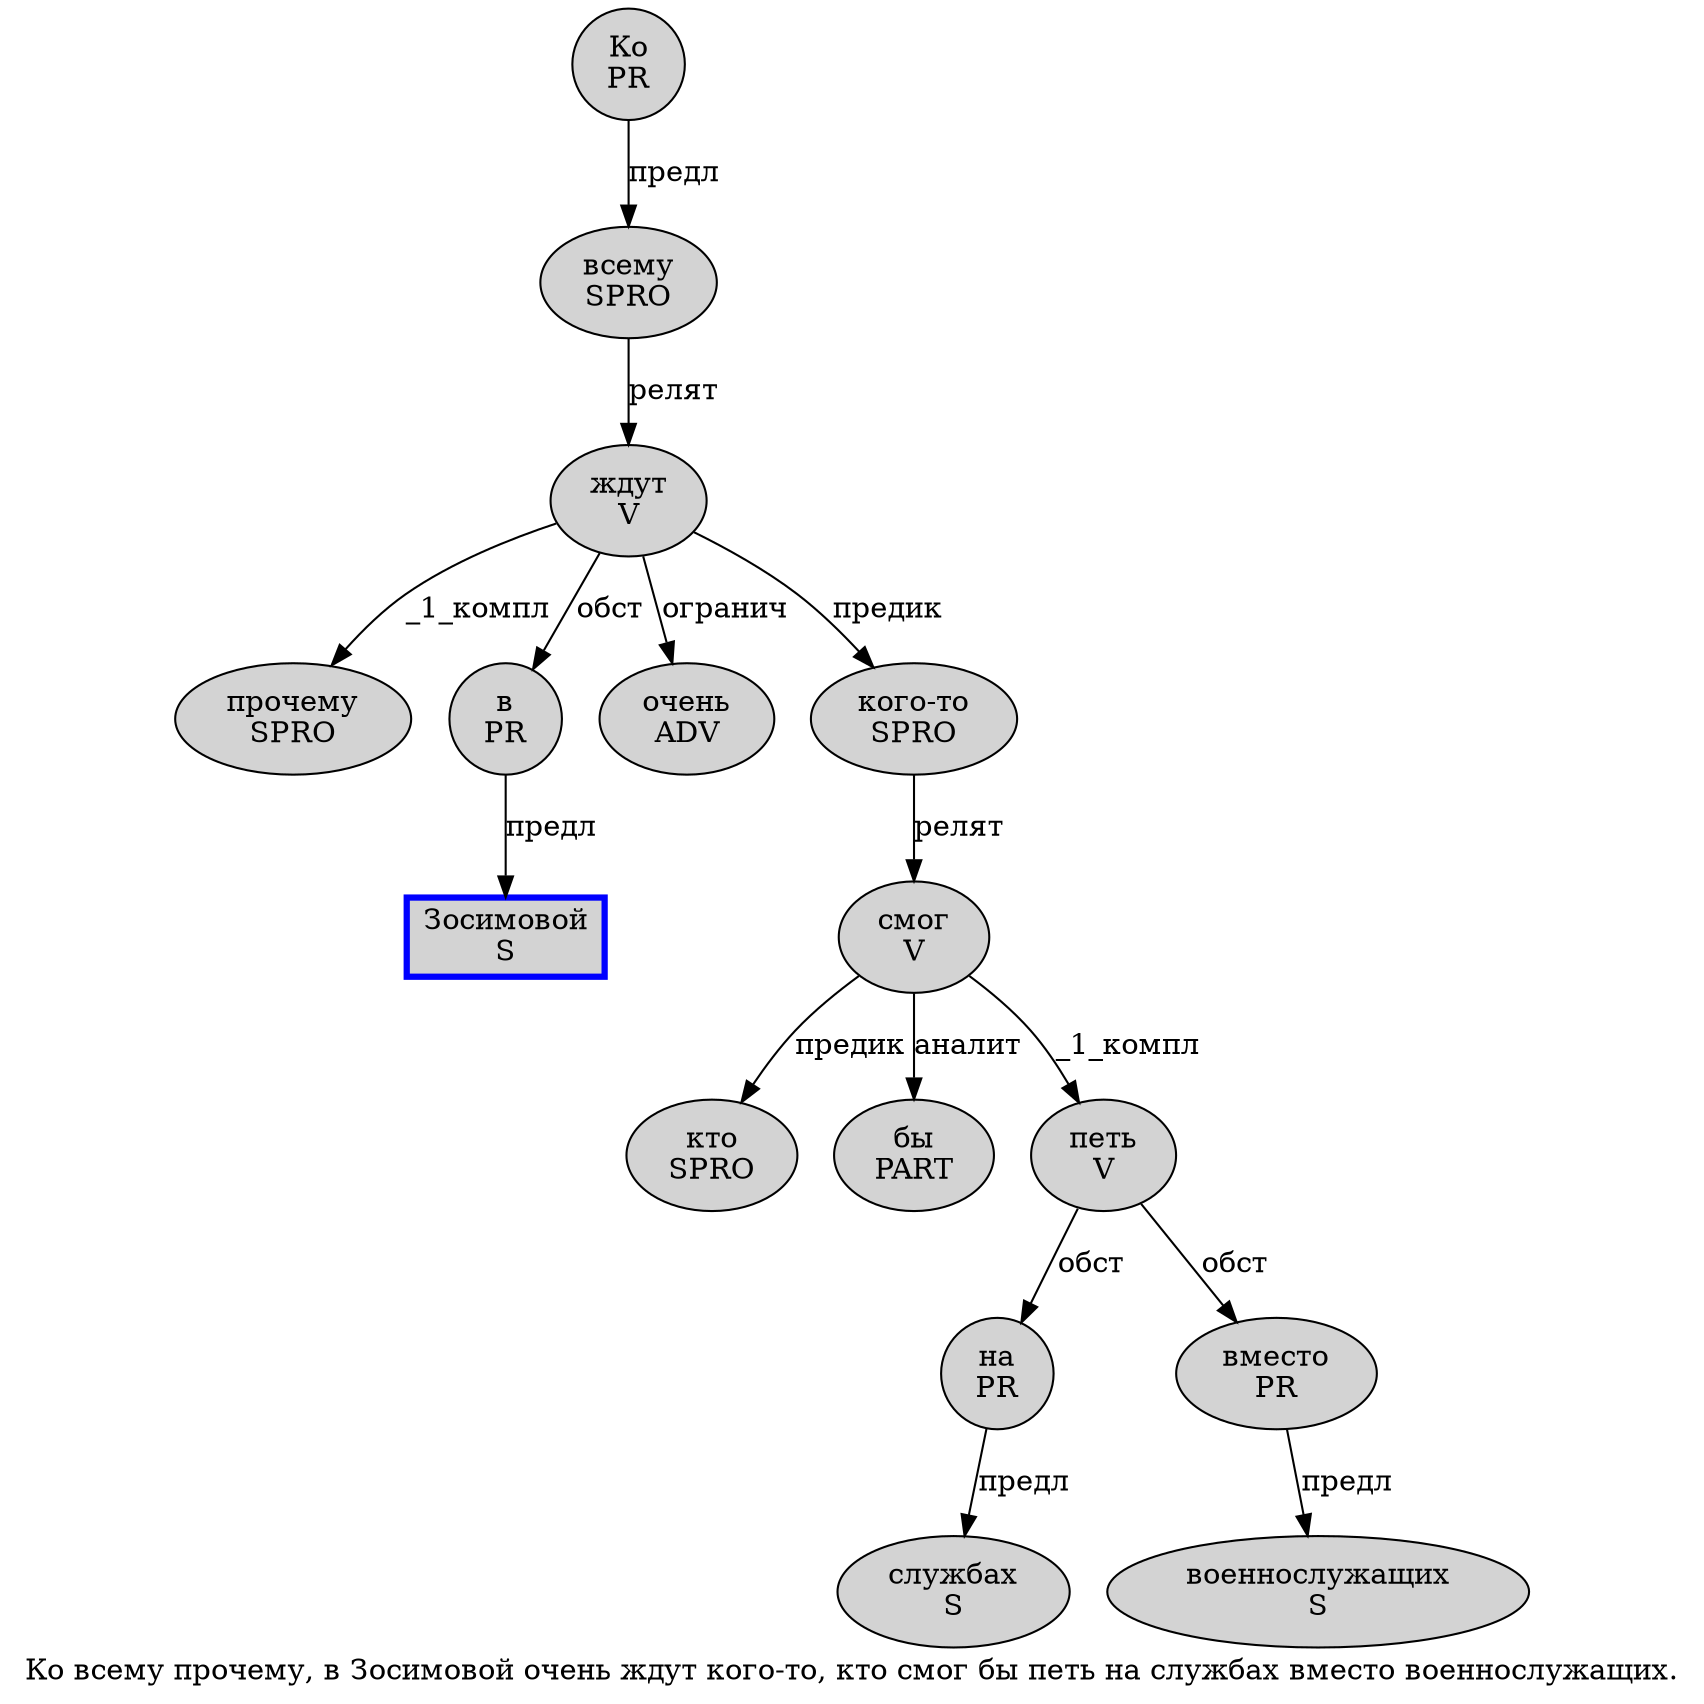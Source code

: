 digraph SENTENCE_830 {
	graph [label="Ко всему прочему, в Зосимовой очень ждут кого-то, кто смог бы петь на службах вместо военнослужащих."]
	node [style=filled]
		0 [label="Ко
PR" color="" fillcolor=lightgray penwidth=1 shape=ellipse]
		1 [label="всему
SPRO" color="" fillcolor=lightgray penwidth=1 shape=ellipse]
		2 [label="прочему
SPRO" color="" fillcolor=lightgray penwidth=1 shape=ellipse]
		4 [label="в
PR" color="" fillcolor=lightgray penwidth=1 shape=ellipse]
		5 [label="Зосимовой
S" color=blue fillcolor=lightgray penwidth=3 shape=box]
		6 [label="очень
ADV" color="" fillcolor=lightgray penwidth=1 shape=ellipse]
		7 [label="ждут
V" color="" fillcolor=lightgray penwidth=1 shape=ellipse]
		8 [label="кого-то
SPRO" color="" fillcolor=lightgray penwidth=1 shape=ellipse]
		10 [label="кто
SPRO" color="" fillcolor=lightgray penwidth=1 shape=ellipse]
		11 [label="смог
V" color="" fillcolor=lightgray penwidth=1 shape=ellipse]
		12 [label="бы
PART" color="" fillcolor=lightgray penwidth=1 shape=ellipse]
		13 [label="петь
V" color="" fillcolor=lightgray penwidth=1 shape=ellipse]
		14 [label="на
PR" color="" fillcolor=lightgray penwidth=1 shape=ellipse]
		15 [label="службах
S" color="" fillcolor=lightgray penwidth=1 shape=ellipse]
		16 [label="вместо
PR" color="" fillcolor=lightgray penwidth=1 shape=ellipse]
		17 [label="военнослужащих
S" color="" fillcolor=lightgray penwidth=1 shape=ellipse]
			0 -> 1 [label="предл"]
			11 -> 10 [label="предик"]
			11 -> 12 [label="аналит"]
			11 -> 13 [label="_1_компл"]
			7 -> 2 [label="_1_компл"]
			7 -> 4 [label="обст"]
			7 -> 6 [label="огранич"]
			7 -> 8 [label="предик"]
			8 -> 11 [label="релят"]
			1 -> 7 [label="релят"]
			16 -> 17 [label="предл"]
			4 -> 5 [label="предл"]
			13 -> 14 [label="обст"]
			13 -> 16 [label="обст"]
			14 -> 15 [label="предл"]
}